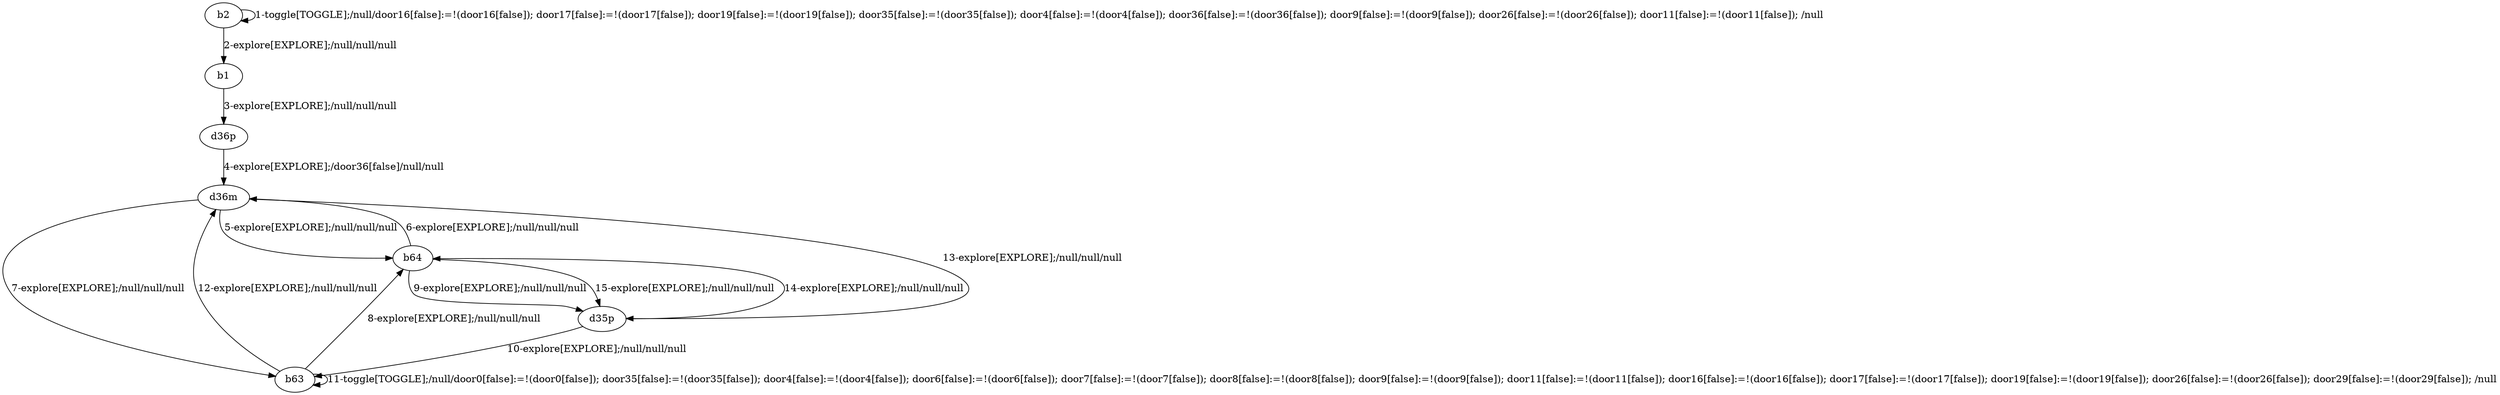 # Total number of goals covered by this test: 1
# b64 --> d36m

digraph g {
"b2" -> "b2" [label = "1-toggle[TOGGLE];/null/door16[false]:=!(door16[false]); door17[false]:=!(door17[false]); door19[false]:=!(door19[false]); door35[false]:=!(door35[false]); door4[false]:=!(door4[false]); door36[false]:=!(door36[false]); door9[false]:=!(door9[false]); door26[false]:=!(door26[false]); door11[false]:=!(door11[false]); /null"];
"b2" -> "b1" [label = "2-explore[EXPLORE];/null/null/null"];
"b1" -> "d36p" [label = "3-explore[EXPLORE];/null/null/null"];
"d36p" -> "d36m" [label = "4-explore[EXPLORE];/door36[false]/null/null"];
"d36m" -> "b64" [label = "5-explore[EXPLORE];/null/null/null"];
"b64" -> "d36m" [label = "6-explore[EXPLORE];/null/null/null"];
"d36m" -> "b63" [label = "7-explore[EXPLORE];/null/null/null"];
"b63" -> "b64" [label = "8-explore[EXPLORE];/null/null/null"];
"b64" -> "d35p" [label = "9-explore[EXPLORE];/null/null/null"];
"d35p" -> "b63" [label = "10-explore[EXPLORE];/null/null/null"];
"b63" -> "b63" [label = "11-toggle[TOGGLE];/null/door0[false]:=!(door0[false]); door35[false]:=!(door35[false]); door4[false]:=!(door4[false]); door6[false]:=!(door6[false]); door7[false]:=!(door7[false]); door8[false]:=!(door8[false]); door9[false]:=!(door9[false]); door11[false]:=!(door11[false]); door16[false]:=!(door16[false]); door17[false]:=!(door17[false]); door19[false]:=!(door19[false]); door26[false]:=!(door26[false]); door29[false]:=!(door29[false]); /null"];
"b63" -> "d36m" [label = "12-explore[EXPLORE];/null/null/null"];
"d36m" -> "d35p" [label = "13-explore[EXPLORE];/null/null/null"];
"d35p" -> "b64" [label = "14-explore[EXPLORE];/null/null/null"];
"b64" -> "d35p" [label = "15-explore[EXPLORE];/null/null/null"];
}